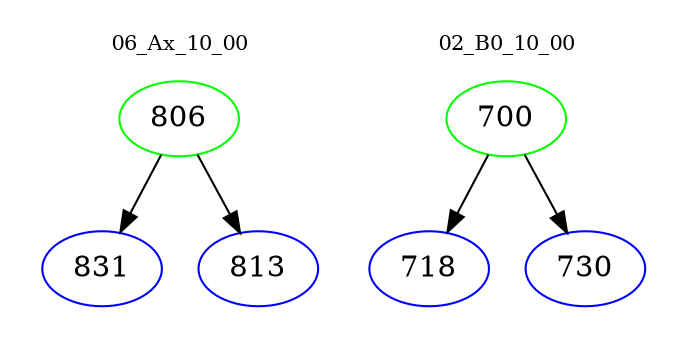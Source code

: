 digraph{
subgraph cluster_0 {
color = white
label = "06_Ax_10_00";
fontsize=10;
T0_806 [label="806", color="green"]
T0_806 -> T0_831 [color="black"]
T0_831 [label="831", color="blue"]
T0_806 -> T0_813 [color="black"]
T0_813 [label="813", color="blue"]
}
subgraph cluster_1 {
color = white
label = "02_B0_10_00";
fontsize=10;
T1_700 [label="700", color="green"]
T1_700 -> T1_718 [color="black"]
T1_718 [label="718", color="blue"]
T1_700 -> T1_730 [color="black"]
T1_730 [label="730", color="blue"]
}
}
